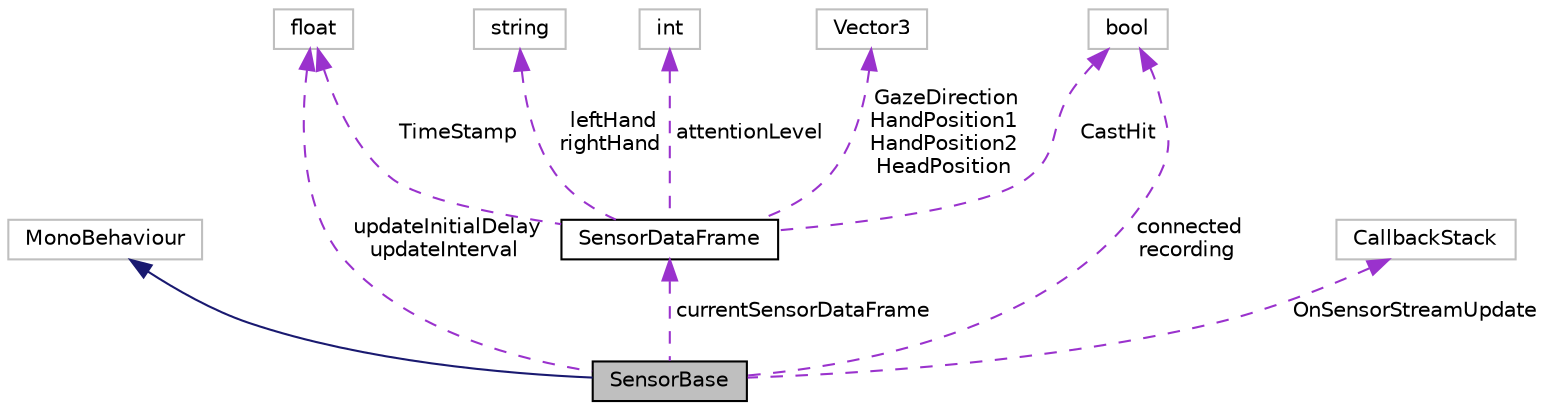 digraph "SensorBase"
{
 // INTERACTIVE_SVG=YES
 // LATEX_PDF_SIZE
  edge [fontname="Helvetica",fontsize="10",labelfontname="Helvetica",labelfontsize="10"];
  node [fontname="Helvetica",fontsize="10",shape=record];
  Node1 [label="SensorBase",height=0.2,width=0.4,color="black", fillcolor="grey75", style="filled", fontcolor="black",tooltip=" "];
  Node2 -> Node1 [dir="back",color="midnightblue",fontsize="10",style="solid",fontname="Helvetica"];
  Node2 [label="MonoBehaviour",height=0.2,width=0.4,color="grey75", fillcolor="white", style="filled",tooltip=" "];
  Node3 -> Node1 [dir="back",color="darkorchid3",fontsize="10",style="dashed",label=" updateInitialDelay\nupdateInterval" ,fontname="Helvetica"];
  Node3 [label="float",height=0.2,width=0.4,color="grey75", fillcolor="white", style="filled",tooltip=" "];
  Node4 -> Node1 [dir="back",color="darkorchid3",fontsize="10",style="dashed",label=" currentSensorDataFrame" ,fontname="Helvetica"];
  Node4 [label="SensorDataFrame",height=0.2,width=0.4,color="black", fillcolor="white", style="filled",URL="$class_mirage_x_r_1_1_sensor_data_frame.html",tooltip="The serializable custom class in which the gathered data will be stored, one instance for each frame ..."];
  Node5 -> Node4 [dir="back",color="darkorchid3",fontsize="10",style="dashed",label=" leftHand\nrightHand" ,fontname="Helvetica"];
  Node5 [label="string",height=0.2,width=0.4,color="grey75", fillcolor="white", style="filled",tooltip=" "];
  Node3 -> Node4 [dir="back",color="darkorchid3",fontsize="10",style="dashed",label=" TimeStamp" ,fontname="Helvetica"];
  Node6 -> Node4 [dir="back",color="darkorchid3",fontsize="10",style="dashed",label=" attentionLevel" ,fontname="Helvetica"];
  Node6 [label="int",height=0.2,width=0.4,color="grey75", fillcolor="white", style="filled",tooltip=" "];
  Node7 -> Node4 [dir="back",color="darkorchid3",fontsize="10",style="dashed",label=" GazeDirection\nHandPosition1\nHandPosition2\nHeadPosition" ,fontname="Helvetica"];
  Node7 [label="Vector3",height=0.2,width=0.4,color="grey75", fillcolor="white", style="filled",tooltip=" "];
  Node8 -> Node4 [dir="back",color="darkorchid3",fontsize="10",style="dashed",label=" CastHit" ,fontname="Helvetica"];
  Node8 [label="bool",height=0.2,width=0.4,color="grey75", fillcolor="white", style="filled",tooltip=" "];
  Node8 -> Node1 [dir="back",color="darkorchid3",fontsize="10",style="dashed",label=" connected\nrecording" ,fontname="Helvetica"];
  Node9 -> Node1 [dir="back",color="darkorchid3",fontsize="10",style="dashed",label=" OnSensorStreamUpdate" ,fontname="Helvetica"];
  Node9 [label="CallbackStack",height=0.2,width=0.4,color="grey75", fillcolor="white", style="filled",tooltip=" "];
}
